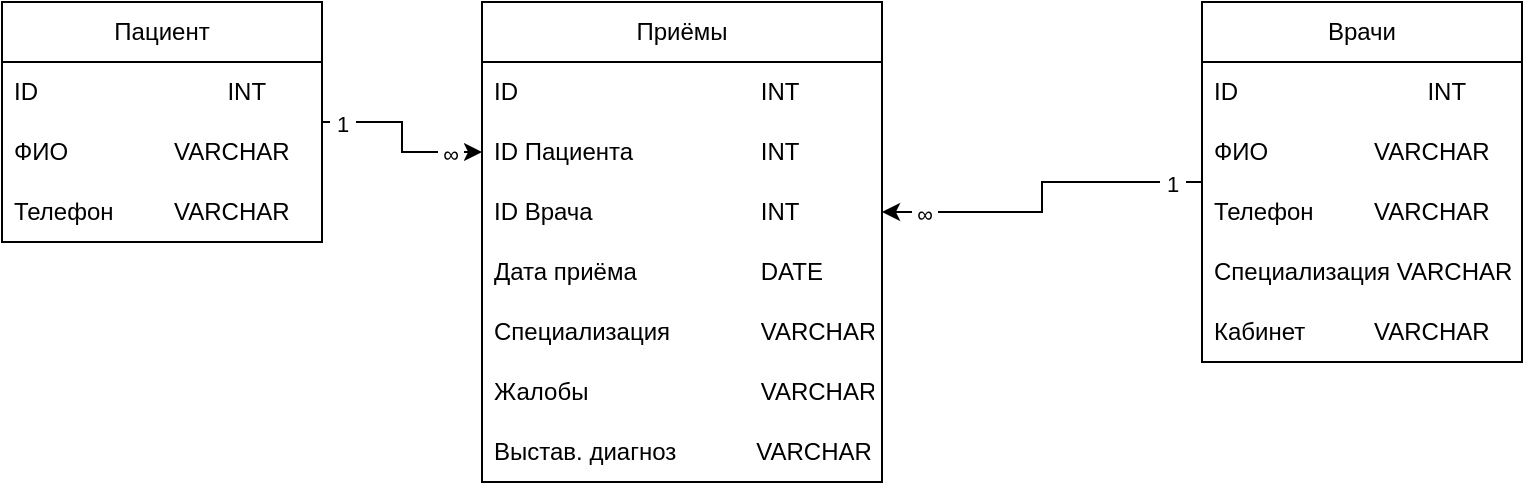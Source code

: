 <mxfile version="24.3.1" type="device">
  <diagram name="Страница — 1" id="aDIVhNk7xBenF-qleNfE">
    <mxGraphModel dx="1111" dy="607" grid="1" gridSize="10" guides="1" tooltips="1" connect="1" arrows="1" fold="1" page="1" pageScale="1" pageWidth="827" pageHeight="1169" math="0" shadow="0">
      <root>
        <mxCell id="0" />
        <mxCell id="1" parent="0" />
        <mxCell id="tMkzgtcxENnpK8aPp_Dj-23" style="edgeStyle=orthogonalEdgeStyle;rounded=0;orthogonalLoop=1;jettySize=auto;html=1;" parent="1" source="tMkzgtcxENnpK8aPp_Dj-1" target="tMkzgtcxENnpK8aPp_Dj-15" edge="1">
          <mxGeometry relative="1" as="geometry" />
        </mxCell>
        <mxCell id="tMkzgtcxENnpK8aPp_Dj-24" value="&amp;nbsp;1&amp;nbsp;" style="edgeLabel;html=1;align=center;verticalAlign=middle;resizable=0;points=[];" parent="tMkzgtcxENnpK8aPp_Dj-23" vertex="1" connectable="0">
          <mxGeometry x="-0.803" y="-1" relative="1" as="geometry">
            <mxPoint as="offset" />
          </mxGeometry>
        </mxCell>
        <mxCell id="tMkzgtcxENnpK8aPp_Dj-25" value="&amp;nbsp;∞&amp;nbsp;" style="edgeLabel;html=1;align=center;verticalAlign=middle;resizable=0;points=[];" parent="tMkzgtcxENnpK8aPp_Dj-23" vertex="1" connectable="0">
          <mxGeometry x="0.666" y="-1" relative="1" as="geometry">
            <mxPoint as="offset" />
          </mxGeometry>
        </mxCell>
        <mxCell id="tMkzgtcxENnpK8aPp_Dj-1" value="Пациент" style="swimlane;fontStyle=0;childLayout=stackLayout;horizontal=1;startSize=30;horizontalStack=0;resizeParent=1;resizeParentMax=0;resizeLast=0;collapsible=1;marginBottom=0;whiteSpace=wrap;html=1;" parent="1" vertex="1">
          <mxGeometry x="40" y="40" width="160" height="120" as="geometry" />
        </mxCell>
        <mxCell id="tMkzgtcxENnpK8aPp_Dj-2" value="ID&lt;span style=&quot;white-space: pre;&quot;&gt;&#x9;&lt;/span&gt;&lt;span style=&quot;white-space: pre;&quot;&gt;&#x9;&lt;/span&gt;&lt;span style=&quot;white-space: pre;&quot;&gt;&#x9;&lt;/span&gt;&lt;span style=&quot;white-space: pre;&quot;&gt;&#x9;&lt;/span&gt;INT" style="text;strokeColor=none;fillColor=none;align=left;verticalAlign=middle;spacingLeft=4;spacingRight=4;overflow=hidden;points=[[0,0.5],[1,0.5]];portConstraint=eastwest;rotatable=0;whiteSpace=wrap;html=1;" parent="tMkzgtcxENnpK8aPp_Dj-1" vertex="1">
          <mxGeometry y="30" width="160" height="30" as="geometry" />
        </mxCell>
        <mxCell id="tMkzgtcxENnpK8aPp_Dj-3" value="ФИО&lt;span style=&quot;white-space: pre;&quot;&gt;&#x9;&lt;/span&gt;&lt;span style=&quot;white-space: pre;&quot;&gt;&#x9;&lt;/span&gt;VARCHAR" style="text;strokeColor=none;fillColor=none;align=left;verticalAlign=middle;spacingLeft=4;spacingRight=4;overflow=hidden;points=[[0,0.5],[1,0.5]];portConstraint=eastwest;rotatable=0;whiteSpace=wrap;html=1;" parent="tMkzgtcxENnpK8aPp_Dj-1" vertex="1">
          <mxGeometry y="60" width="160" height="30" as="geometry" />
        </mxCell>
        <mxCell id="tMkzgtcxENnpK8aPp_Dj-5" value="Телефон&lt;span style=&quot;white-space: pre;&quot;&gt;&#x9;&lt;/span&gt;&lt;span style=&quot;white-space: pre;&quot;&gt;&#x9;&lt;/span&gt;VARCHAR" style="text;strokeColor=none;fillColor=none;align=left;verticalAlign=middle;spacingLeft=4;spacingRight=4;overflow=hidden;points=[[0,0.5],[1,0.5]];portConstraint=eastwest;rotatable=0;whiteSpace=wrap;html=1;" parent="tMkzgtcxENnpK8aPp_Dj-1" vertex="1">
          <mxGeometry y="90" width="160" height="30" as="geometry" />
        </mxCell>
        <mxCell id="tMkzgtcxENnpK8aPp_Dj-22" style="edgeStyle=orthogonalEdgeStyle;rounded=0;orthogonalLoop=1;jettySize=auto;html=1;" parent="1" source="tMkzgtcxENnpK8aPp_Dj-8" target="tMkzgtcxENnpK8aPp_Dj-16" edge="1">
          <mxGeometry relative="1" as="geometry" />
        </mxCell>
        <mxCell id="tMkzgtcxENnpK8aPp_Dj-26" value="&amp;nbsp;∞&amp;nbsp;" style="edgeLabel;html=1;align=center;verticalAlign=middle;resizable=0;points=[];" parent="tMkzgtcxENnpK8aPp_Dj-22" vertex="1" connectable="0">
          <mxGeometry x="0.764" y="1" relative="1" as="geometry">
            <mxPoint as="offset" />
          </mxGeometry>
        </mxCell>
        <mxCell id="tMkzgtcxENnpK8aPp_Dj-27" value="&amp;nbsp;1&amp;nbsp;" style="edgeLabel;html=1;align=center;verticalAlign=middle;resizable=0;points=[];" parent="tMkzgtcxENnpK8aPp_Dj-22" vertex="1" connectable="0">
          <mxGeometry x="-0.825" y="1" relative="1" as="geometry">
            <mxPoint as="offset" />
          </mxGeometry>
        </mxCell>
        <mxCell id="tMkzgtcxENnpK8aPp_Dj-8" value="Врачи" style="swimlane;fontStyle=0;childLayout=stackLayout;horizontal=1;startSize=30;horizontalStack=0;resizeParent=1;resizeParentMax=0;resizeLast=0;collapsible=1;marginBottom=0;whiteSpace=wrap;html=1;" parent="1" vertex="1">
          <mxGeometry x="640" y="40" width="160" height="180" as="geometry" />
        </mxCell>
        <mxCell id="tMkzgtcxENnpK8aPp_Dj-9" value="ID&lt;span style=&quot;white-space: pre;&quot;&gt;&#x9;&lt;/span&gt;&lt;span style=&quot;white-space: pre;&quot;&gt;&#x9;&lt;/span&gt;&lt;span style=&quot;white-space: pre;&quot;&gt;&#x9;&lt;/span&gt;&lt;span style=&quot;white-space: pre;&quot;&gt;&#x9;&lt;/span&gt;INT" style="text;strokeColor=none;fillColor=none;align=left;verticalAlign=middle;spacingLeft=4;spacingRight=4;overflow=hidden;points=[[0,0.5],[1,0.5]];portConstraint=eastwest;rotatable=0;whiteSpace=wrap;html=1;" parent="tMkzgtcxENnpK8aPp_Dj-8" vertex="1">
          <mxGeometry y="30" width="160" height="30" as="geometry" />
        </mxCell>
        <mxCell id="tMkzgtcxENnpK8aPp_Dj-10" value="ФИО&lt;span style=&quot;white-space: pre;&quot;&gt;&#x9;&lt;/span&gt;&lt;span style=&quot;white-space: pre;&quot;&gt;&#x9;&lt;/span&gt;VARCHAR" style="text;strokeColor=none;fillColor=none;align=left;verticalAlign=middle;spacingLeft=4;spacingRight=4;overflow=hidden;points=[[0,0.5],[1,0.5]];portConstraint=eastwest;rotatable=0;whiteSpace=wrap;html=1;" parent="tMkzgtcxENnpK8aPp_Dj-8" vertex="1">
          <mxGeometry y="60" width="160" height="30" as="geometry" />
        </mxCell>
        <mxCell id="UP_gHXsmOlEs4ZkB6x4j-1" value="Телефон&lt;span style=&quot;white-space: pre;&quot;&gt;&#x9;&lt;/span&gt;&lt;span style=&quot;white-space: pre;&quot;&gt;&#x9;&lt;/span&gt;VARCHAR" style="text;strokeColor=none;fillColor=none;align=left;verticalAlign=middle;spacingLeft=4;spacingRight=4;overflow=hidden;points=[[0,0.5],[1,0.5]];portConstraint=eastwest;rotatable=0;whiteSpace=wrap;html=1;" parent="tMkzgtcxENnpK8aPp_Dj-8" vertex="1">
          <mxGeometry y="90" width="160" height="30" as="geometry" />
        </mxCell>
        <mxCell id="tMkzgtcxENnpK8aPp_Dj-11" value="Специализация VARCHAR" style="text;strokeColor=none;fillColor=none;align=left;verticalAlign=middle;spacingLeft=4;spacingRight=4;overflow=hidden;points=[[0,0.5],[1,0.5]];portConstraint=eastwest;rotatable=0;whiteSpace=wrap;html=1;" parent="tMkzgtcxENnpK8aPp_Dj-8" vertex="1">
          <mxGeometry y="120" width="160" height="30" as="geometry" />
        </mxCell>
        <mxCell id="tMkzgtcxENnpK8aPp_Dj-12" value="Кабинет&lt;span style=&quot;white-space: pre;&quot;&gt;&#x9;&lt;/span&gt;&lt;span style=&quot;white-space: pre;&quot;&gt;&#x9;&lt;/span&gt;VARCHAR" style="text;strokeColor=none;fillColor=none;align=left;verticalAlign=middle;spacingLeft=4;spacingRight=4;overflow=hidden;points=[[0,0.5],[1,0.5]];portConstraint=eastwest;rotatable=0;whiteSpace=wrap;html=1;" parent="tMkzgtcxENnpK8aPp_Dj-8" vertex="1">
          <mxGeometry y="150" width="160" height="30" as="geometry" />
        </mxCell>
        <mxCell id="tMkzgtcxENnpK8aPp_Dj-13" value="Приёмы" style="swimlane;fontStyle=0;childLayout=stackLayout;horizontal=1;startSize=30;horizontalStack=0;resizeParent=1;resizeParentMax=0;resizeLast=0;collapsible=1;marginBottom=0;whiteSpace=wrap;html=1;" parent="1" vertex="1">
          <mxGeometry x="280" y="40" width="200" height="240" as="geometry" />
        </mxCell>
        <mxCell id="tMkzgtcxENnpK8aPp_Dj-14" value="ID&lt;span style=&quot;white-space: pre;&quot;&gt;&#x9;&lt;/span&gt;&lt;span style=&quot;white-space: pre;&quot;&gt;&#x9;&lt;/span&gt;&lt;span style=&quot;white-space: pre;&quot;&gt;&#x9;&lt;/span&gt;&lt;span style=&quot;white-space: pre;&quot;&gt;&#x9;&lt;span style=&quot;white-space: pre;&quot;&gt;&#x9;&lt;/span&gt;&lt;/span&gt;INT" style="text;strokeColor=none;fillColor=none;align=left;verticalAlign=middle;spacingLeft=4;spacingRight=4;overflow=hidden;points=[[0,0.5],[1,0.5]];portConstraint=eastwest;rotatable=0;whiteSpace=wrap;html=1;" parent="tMkzgtcxENnpK8aPp_Dj-13" vertex="1">
          <mxGeometry y="30" width="200" height="30" as="geometry" />
        </mxCell>
        <mxCell id="tMkzgtcxENnpK8aPp_Dj-15" value="ID Пациента&lt;span style=&quot;white-space: pre;&quot;&gt;&#x9;&lt;/span&gt;&lt;span style=&quot;white-space: pre;&quot;&gt;&#x9;&lt;span style=&quot;white-space: pre;&quot;&gt;&#x9;&lt;/span&gt;&lt;/span&gt;INT" style="text;strokeColor=none;fillColor=none;align=left;verticalAlign=middle;spacingLeft=4;spacingRight=4;overflow=hidden;points=[[0,0.5],[1,0.5]];portConstraint=eastwest;rotatable=0;whiteSpace=wrap;html=1;" parent="tMkzgtcxENnpK8aPp_Dj-13" vertex="1">
          <mxGeometry y="60" width="200" height="30" as="geometry" />
        </mxCell>
        <mxCell id="tMkzgtcxENnpK8aPp_Dj-16" value="ID Врача&lt;span style=&quot;white-space: pre;&quot;&gt;&#x9;&lt;/span&gt;&lt;span style=&quot;white-space: pre;&quot;&gt;&#x9;&lt;span style=&quot;white-space: pre;&quot;&gt;&#x9;&lt;/span&gt;&lt;/span&gt;&lt;span style=&quot;white-space: pre;&quot;&gt;&#x9;&lt;/span&gt;INT" style="text;strokeColor=none;fillColor=none;align=left;verticalAlign=middle;spacingLeft=4;spacingRight=4;overflow=hidden;points=[[0,0.5],[1,0.5]];portConstraint=eastwest;rotatable=0;whiteSpace=wrap;html=1;" parent="tMkzgtcxENnpK8aPp_Dj-13" vertex="1">
          <mxGeometry y="90" width="200" height="30" as="geometry" />
        </mxCell>
        <mxCell id="tMkzgtcxENnpK8aPp_Dj-20" value="Дата приёма&lt;span style=&quot;white-space: pre;&quot;&gt;&#x9;&lt;span style=&quot;white-space: pre;&quot;&gt;&#x9;&lt;/span&gt;&lt;/span&gt;&lt;span style=&quot;white-space: pre;&quot;&gt;&#x9;&lt;/span&gt;DATE" style="text;strokeColor=none;fillColor=none;align=left;verticalAlign=middle;spacingLeft=4;spacingRight=4;overflow=hidden;points=[[0,0.5],[1,0.5]];portConstraint=eastwest;rotatable=0;whiteSpace=wrap;html=1;" parent="tMkzgtcxENnpK8aPp_Dj-13" vertex="1">
          <mxGeometry y="120" width="200" height="30" as="geometry" />
        </mxCell>
        <mxCell id="tMkzgtcxENnpK8aPp_Dj-19" value="Специализация&amp;nbsp;&lt;span style=&quot;white-space: pre;&quot;&gt;&#x9;&lt;/span&gt;&lt;span style=&quot;white-space: pre;&quot;&gt;&#x9;&lt;/span&gt;VARCHAR" style="text;strokeColor=none;fillColor=none;align=left;verticalAlign=middle;spacingLeft=4;spacingRight=4;overflow=hidden;points=[[0,0.5],[1,0.5]];portConstraint=eastwest;rotatable=0;whiteSpace=wrap;html=1;" parent="tMkzgtcxENnpK8aPp_Dj-13" vertex="1">
          <mxGeometry y="150" width="200" height="30" as="geometry" />
        </mxCell>
        <mxCell id="tMkzgtcxENnpK8aPp_Dj-18" value="Жалобы&lt;span style=&quot;white-space: pre;&quot;&gt;&#x9;&lt;/span&gt;&lt;span style=&quot;white-space: pre;&quot;&gt;&#x9;&lt;span style=&quot;white-space: pre;&quot;&gt;&#x9;&lt;/span&gt;&lt;span style=&quot;white-space: pre;&quot;&gt;&#x9;&lt;/span&gt;&lt;/span&gt;VARCHAR" style="text;strokeColor=none;fillColor=none;align=left;verticalAlign=middle;spacingLeft=4;spacingRight=4;overflow=hidden;points=[[0,0.5],[1,0.5]];portConstraint=eastwest;rotatable=0;whiteSpace=wrap;html=1;" parent="tMkzgtcxENnpK8aPp_Dj-13" vertex="1">
          <mxGeometry y="180" width="200" height="30" as="geometry" />
        </mxCell>
        <mxCell id="tMkzgtcxENnpK8aPp_Dj-17" value="Выстав. диагноз&amp;nbsp; &amp;nbsp; &amp;nbsp; &amp;nbsp; &amp;nbsp; &amp;nbsp; VARCHAR" style="text;strokeColor=none;fillColor=none;align=left;verticalAlign=middle;spacingLeft=4;spacingRight=4;overflow=hidden;points=[[0,0.5],[1,0.5]];portConstraint=eastwest;rotatable=0;whiteSpace=wrap;html=1;" parent="tMkzgtcxENnpK8aPp_Dj-13" vertex="1">
          <mxGeometry y="210" width="200" height="30" as="geometry" />
        </mxCell>
      </root>
    </mxGraphModel>
  </diagram>
</mxfile>
